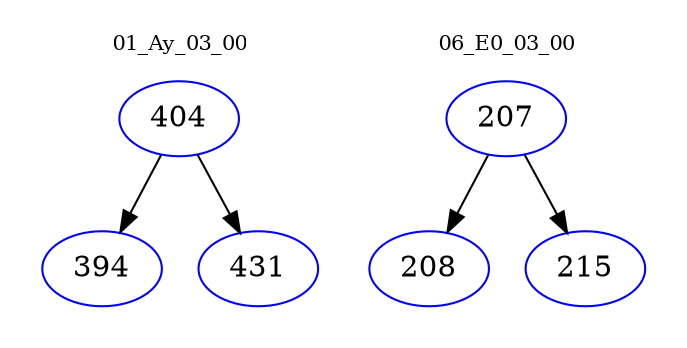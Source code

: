 digraph{
subgraph cluster_0 {
color = white
label = "01_Ay_03_00";
fontsize=10;
T0_404 [label="404", color="blue"]
T0_404 -> T0_394 [color="black"]
T0_394 [label="394", color="blue"]
T0_404 -> T0_431 [color="black"]
T0_431 [label="431", color="blue"]
}
subgraph cluster_1 {
color = white
label = "06_E0_03_00";
fontsize=10;
T1_207 [label="207", color="blue"]
T1_207 -> T1_208 [color="black"]
T1_208 [label="208", color="blue"]
T1_207 -> T1_215 [color="black"]
T1_215 [label="215", color="blue"]
}
}
